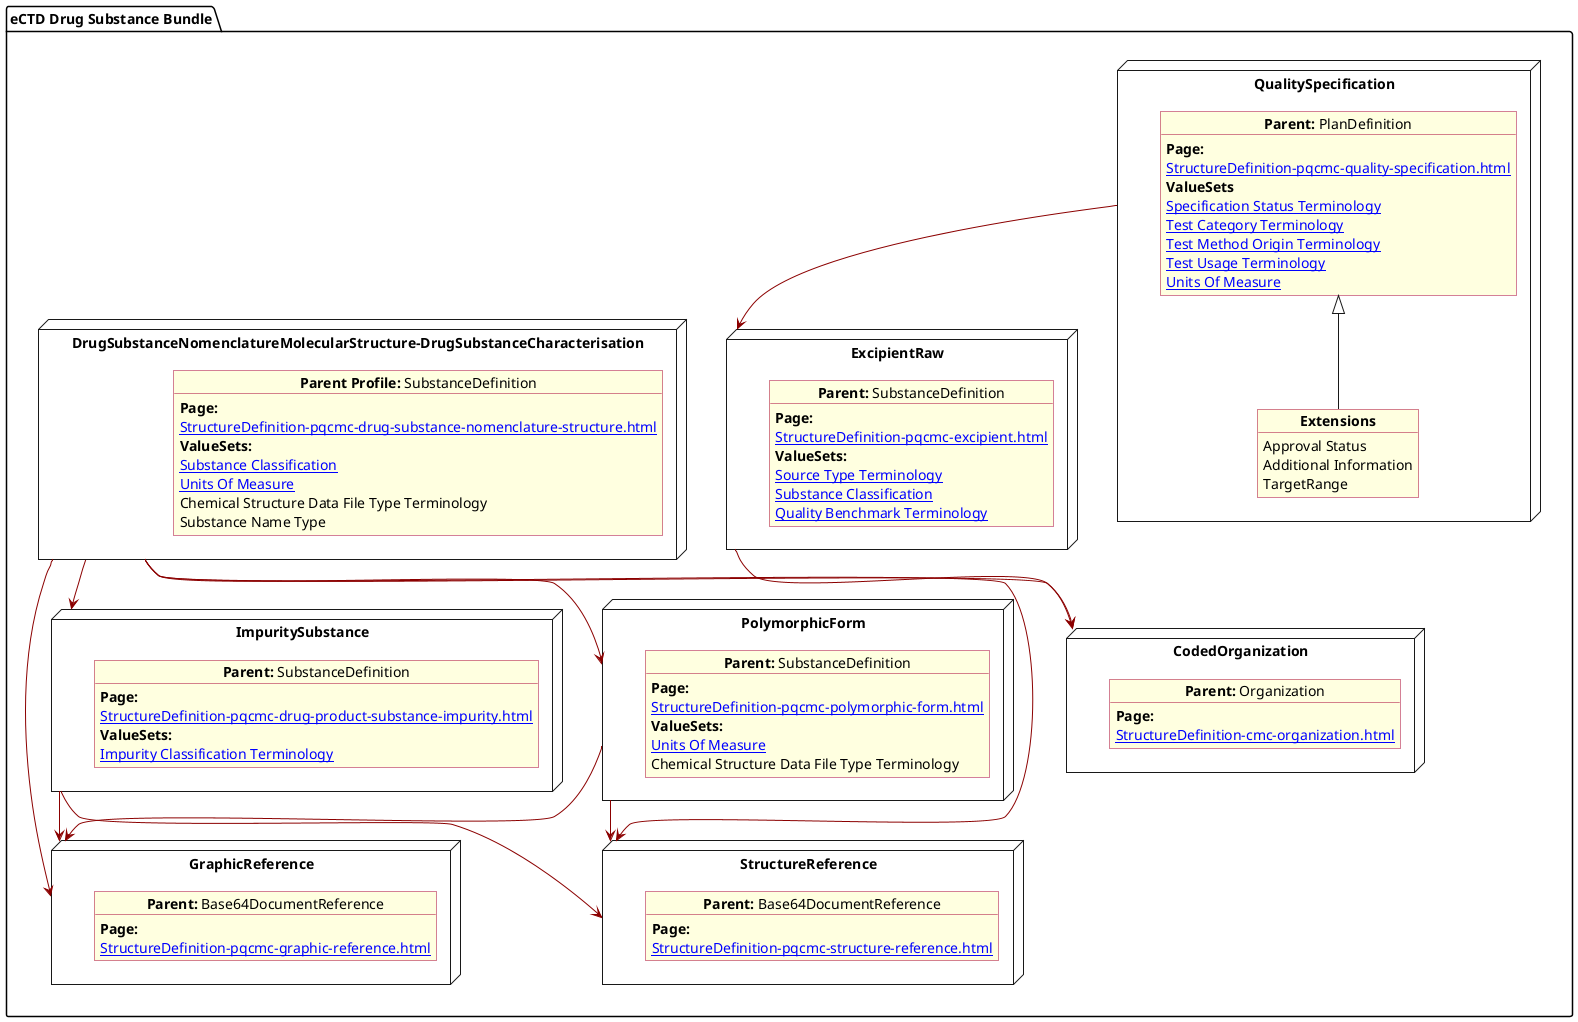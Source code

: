 @startuml allSubstance
allowmixing
'Mixed model of use case and object
skinparam svgDimensionStyle false
skinparam ObjectBackgroundColor LightYellow
skinparam ObjectBorderColor #A80036
skinparam activityDiamondBorderColor #A80036
skinparam activityDiamondBackgroundColor lawnGreen
skinparam ClassBorderThickness 4

package "eCTD Drug Substance Bundle" as NODES {

    node "CodedOrganization" as NSO {

        object "**Parent:** Organization" as objAu {
            **Page:**
            [[StructureDefinition-cmc-organization.html]]
                   
        }
    }

    node "ExcipientRaw" as N2all1 {

        object "**Parent:** SubstanceDefinition" as objall22 {
            **Page:**
            [[StructureDefinition-pqcmc-excipient.html]]
            **ValueSets:**
            [[ValueSet-pqcmc-source-type-terminology.html Source Type Terminology]]
            [[ValueSet-substance-classification.html Substance Classification]]
            [[ValueSet-pqcmc-quality-benchmark-terminology.html Quality Benchmark Terminology]]
        }
    }
    node "QualitySpecification" as N2all {

        object "**Parent:** PlanDefinition" as objall2 {
            **Page:**
            [[StructureDefinition-pqcmc-quality-specification.html]]
            **ValueSets**
            [[ValueSet-pqcmc-specification-status-terminology.html Specification Status Terminology]]
            [[ValueSet-pqcmc-test-category-terminology.html Test Category Terminology]]
            [[ValueSet-pqcmc-test-method-origin-terminology.html Test Method Origin Terminology]]
            [[ValueSet-pqcmc-test-usage-terminology.html Test Usage Terminology]]
            [[ValueSet-pqcmc-units-of-measure.html Units Of Measure]]
        }
        object "**Extensions**" as objallQSEx {
            Approval Status
            Additional Information
            TargetRange
        }
        objall2 <|-- objallQSEx
    }

    node "DrugSubstanceNomenclatureMolecularStructure-DrugSubstanceCharacterisation" as NN {

        object "**Parent Profile:** SubstanceDefinition" as obj33 {
            **Page:**
            [[StructureDefinition-pqcmc-drug-substance-nomenclature-structure.html]]
            **ValueSets:**
            [[ValueSet-substance-classification.html Substance Classification]]
            [[ValueSet-pqcmc-units-of-measure.html Units Of Measure]]
            Chemical Structure Data File Type Terminology
            Substance Name Type
        }
    }

    node "ImpuritySubstance" as N6 {

        object "**Parent:** SubstanceDefinition" as obj2 {
            **Page:**
            [[StructureDefinition-pqcmc-drug-product-substance-impurity.html]]
            **ValueSets:**
            [[ValueSet-pqcmc-impurity-classification-terminology.html Impurity Classification Terminology]]
        }
    }
    node "GraphicReference" as NB64 {

        object "**Parent:** Base64DocumentReference"  as obj64 {
            **Page:**
            [[StructureDefinition-pqcmc-graphic-reference.html]]
        }
    }

    node "PolymorphicForm" as N2 {

        object "**Parent:** SubstanceDefinition" as obj2poly {
            **Page:**
            [[StructureDefinition-pqcmc-polymorphic-form.html]]
            **ValueSets:**
            [[ValueSet-pqcmc-units-of-measure.html Units Of Measure]]
            Chemical Structure Data File Type Terminology
        }
    }

    node "StructureReference" as NBstruc {

        object "**Parent:** Base64DocumentReference"  as objb64 {
            **Page:**
            [[StructureDefinition-pqcmc-structure-reference.html]]
        }
    }


    NN -[#darkred]-> N2
    NN -[#darkred]-> NB64
    NN -[#darkred]-> NBstruc
    NN -[#darkred]-> N6
    N2 -[#darkred]-> NB64
    N2 -[#darkred]-> NBstruc
    NN -[#darkred]-> NSO
    N2all1 -[#darkred]-> NSO
    N2all -[#darkred]-> N2all1
    N6 -[#darkred]-> NB64
    N6 -[#darkred]-> NBstruc
}


@enduml
